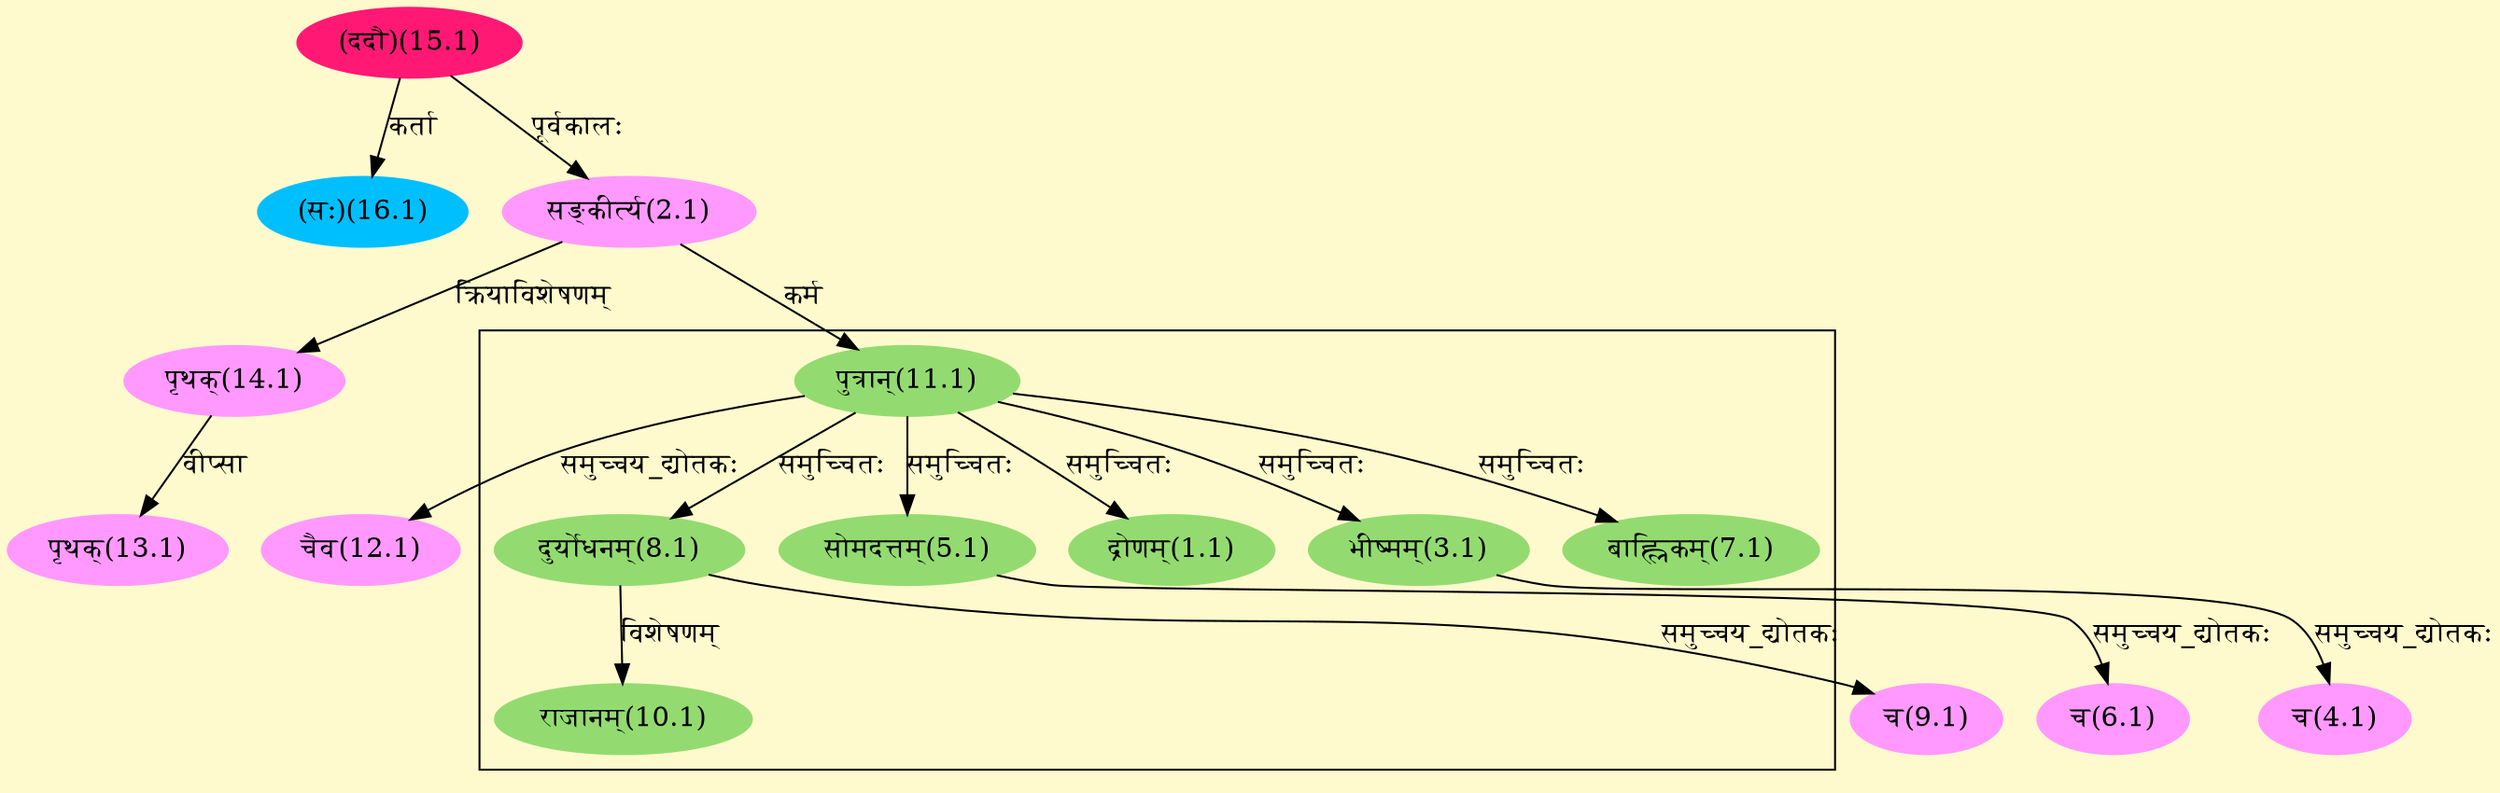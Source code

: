 digraph G{
rankdir=BT;
 compound=true;
 bgcolor="lemonchiffon1";

subgraph cluster_1{
Node1_1 [style=filled, color="#93DB70" label = "द्रोणम्(1.1)"]
Node11_1 [style=filled, color="#93DB70" label = "पुत्रान्(11.1)"]
Node3_1 [style=filled, color="#93DB70" label = "भीष्मम्(3.1)"]
Node5_1 [style=filled, color="#93DB70" label = "सोमदत्तम्(5.1)"]
Node7_1 [style=filled, color="#93DB70" label = "बाह्लिकम्(7.1)"]
Node8_1 [style=filled, color="#93DB70" label = "दुर्योधनम्(8.1)"]
Node10_1 [style=filled, color="#93DB70" label = "राजानम्(10.1)"]

}
Node2_1 [style=filled, color="#FF99FF" label = "सङ्कीर्त्य(2.1)"]
Node15_1 [style=filled, color="#FF1975" label = "(ददौ)(15.1)"]
Node4_1 [style=filled, color="#FF99FF" label = "च(4.1)"]
Node3_1 [style=filled, color="#93DB70" label = "भीष्मम्(3.1)"]
Node6_1 [style=filled, color="#FF99FF" label = "च(6.1)"]
Node5_1 [style=filled, color="#93DB70" label = "सोमदत्तम्(5.1)"]
Node9_1 [style=filled, color="#FF99FF" label = "च(9.1)"]
Node8_1 [style=filled, color="#93DB70" label = "दुर्योधनम्(8.1)"]
Node11_1 [style=filled, color="#93DB70" label = "पुत्रान्(11.1)"]
Node12_1 [style=filled, color="#FF99FF" label = "चैव(12.1)"]
Node13_1 [style=filled, color="#FF99FF" label = "पृथक्(13.1)"]
Node14_1 [style=filled, color="#FF99FF" label = "पृथक्(14.1)"]
Node16_1 [style=filled, color="#00BFFF" label = "(सः)(16.1)"]
/* Start of Relations section */

Node1_1 -> Node11_1 [  label="समुच्चितः"  dir="back" ]
Node2_1 -> Node15_1 [  label="पूर्वकालः"  dir="back" ]
Node3_1 -> Node11_1 [  label="समुच्चितः"  dir="back" ]
Node4_1 -> Node3_1 [  label="समुच्चय_द्योतकः"  dir="back" ]
Node5_1 -> Node11_1 [  label="समुच्चितः"  dir="back" ]
Node6_1 -> Node5_1 [  label="समुच्चय_द्योतकः"  dir="back" ]
Node7_1 -> Node11_1 [  label="समुच्चितः"  dir="back" ]
Node8_1 -> Node11_1 [  label="समुच्चितः"  dir="back" ]
Node9_1 -> Node8_1 [  label="समुच्चय_द्योतकः"  dir="back" ]
Node10_1 -> Node8_1 [  label="विशेषणम्"  dir="back" ]
Node11_1 -> Node2_1 [  label="कर्म"  dir="back" ]
Node12_1 -> Node11_1 [  label="समुच्चय_द्योतकः"  dir="back" ]
Node13_1 -> Node14_1 [  label="वीप्सा"  dir="back" ]
Node14_1 -> Node2_1 [  label="क्रियाविशेषणम्"  dir="back" ]
Node16_1 -> Node15_1 [  label="कर्ता"  dir="back" ]
}

